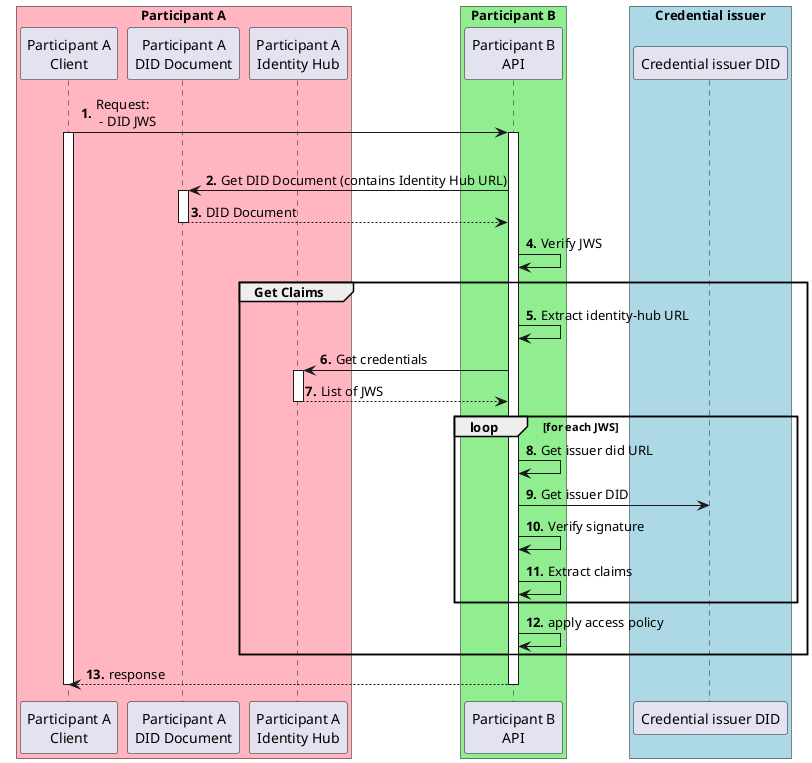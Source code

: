 @startuml
autonumber "<b>0'.'"
box "Participant A" #LightPink
Participant "Participant A\nClient" as ParticipantA
Participant "Participant A\nDID Document" as DID
Participant "Participant A\nIdentity Hub" as IDHUB
end box
box "Participant B" #LightGreen
Participant "Participant B\nAPI" as B
end box
box "Credential issuer" #LightBlue
Participant "Credential issuer DID" as ISSUER
end box
ParticipantA -> B ++: Request:\n - DID JWS
activate ParticipantA
group authorize request
  B -> DID ++: Get DID Document (contains Identity Hub URL)
  return DID Document
  B -> B: Verify JWS
  group Get Claims
  B -> B: Extract identity-hub URL
  B -> IDHUB ++: Get credentials
  return List of JWS
  loop for each JWS
  B -> B: Get issuer did URL
  B -> ISSUER: Get issuer DID
  B -> B: Verify signature
  B -> B: Extract claims
  end
  B -> B: apply access policy
end
return response
deactivate ParticipantA

@enduml